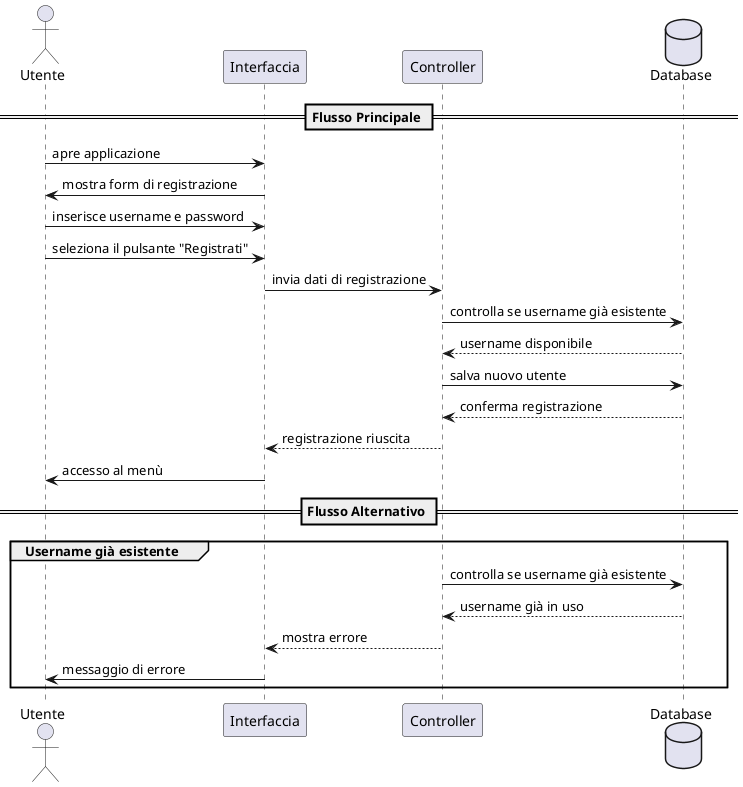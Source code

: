 @startuml
actor Utente

participant "Interfaccia" as UI
participant "Controller" as Controller
database "Database" as DB

== Flusso Principale ==
Utente -> UI : apre applicazione
UI -> Utente : mostra form di registrazione
Utente -> UI : inserisce username e password
Utente -> UI : seleziona il pulsante "Registrati"

UI -> Controller : invia dati di registrazione
Controller -> DB : controlla se username già esistente
DB --> Controller : username disponibile
Controller -> DB : salva nuovo utente
DB --> Controller : conferma registrazione
Controller --> UI : registrazione riuscita
UI -> Utente : accesso al menù

== Flusso Alternativo ==
group Username già esistente
Controller -> DB : controlla se username già esistente
DB --> Controller : username già in uso
Controller --> UI : mostra errore
UI -> Utente : messaggio di errore
end

@enduml
